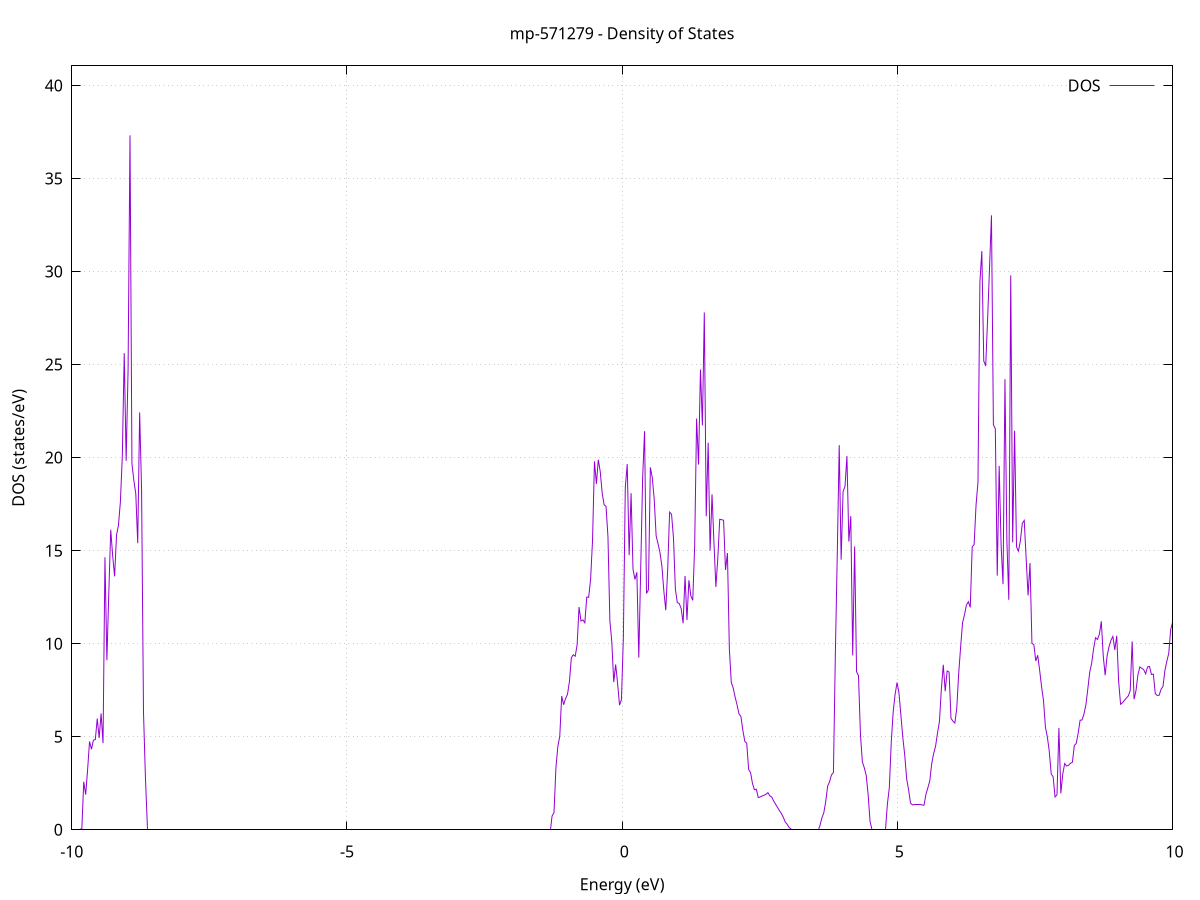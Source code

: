 set title 'mp-571279 - Density of States'
set xlabel 'Energy (eV)'
set ylabel 'DOS (states/eV)'
set grid
set xrange [-10:10]
set yrange [0:41.049]
set xzeroaxis lt -1
set terminal png size 800,600
set output 'mp-571279_dos_gnuplot.png'
plot '-' using 1:2 with lines title 'DOS'
-47.951500 0.000000
-47.916500 0.000000
-47.881400 0.000000
-47.846400 0.000000
-47.811400 0.000000
-47.776400 0.000000
-47.741400 0.000000
-47.706400 0.000000
-47.671300 0.000000
-47.636300 0.000000
-47.601300 0.000000
-47.566300 0.000000
-47.531300 0.000000
-47.496200 0.000000
-47.461200 0.000000
-47.426200 0.000000
-47.391200 0.000000
-47.356200 0.000000
-47.321200 0.000000
-47.286100 0.000000
-47.251100 0.000000
-47.216100 0.000000
-47.181100 0.000000
-47.146100 0.000000
-47.111100 0.000000
-47.076000 0.000000
-47.041000 0.000000
-47.006000 0.000000
-46.971000 0.000000
-46.936000 0.000000
-46.901000 0.000000
-46.865900 0.000000
-46.830900 0.000000
-46.795900 0.000000
-46.760900 0.000000
-46.725900 0.000000
-46.690800 0.000000
-46.655800 0.000000
-46.620800 0.000000
-46.585800 0.000000
-46.550800 0.000000
-46.515800 0.000000
-46.480700 0.000000
-46.445700 0.000000
-46.410700 0.000000
-46.375700 0.000000
-46.340700 0.000000
-46.305700 0.000000
-46.270600 0.000000
-46.235600 0.000000
-46.200600 0.000000
-46.165600 0.000000
-46.130600 0.000000
-46.095600 0.000000
-46.060500 0.000000
-46.025500 0.000000
-45.990500 0.000000
-45.955500 0.000000
-45.920500 0.000000
-45.885400 0.000000
-45.850400 0.000000
-45.815400 0.000000
-45.780400 0.000000
-45.745400 0.000000
-45.710400 0.000000
-45.675300 0.000000
-45.640300 0.000000
-45.605300 0.000000
-45.570300 0.000000
-45.535300 0.000000
-45.500300 0.000000
-45.465200 0.000000
-45.430200 0.000000
-45.395200 0.000000
-45.360200 0.000000
-45.325200 0.000000
-45.290200 0.000000
-45.255100 0.000000
-45.220100 0.000000
-45.185100 0.000000
-45.150100 0.000000
-45.115100 0.000000
-45.080100 0.000000
-45.045000 0.000000
-45.010000 0.000000
-44.975000 0.000000
-44.940000 0.000000
-44.905000 0.000000
-44.869900 0.000000
-44.834900 0.000000
-44.799900 0.000000
-44.764900 105.799300
-44.729900 84.068100
-44.694900 0.000000
-44.659800 51.051000
-44.624800 0.000000
-44.589800 0.000000
-44.554800 0.000000
-44.519800 0.000000
-44.484800 0.000000
-44.449700 0.000000
-44.414700 0.000000
-44.379700 0.000000
-44.344700 0.000000
-44.309700 0.000000
-44.274700 0.000000
-44.239600 0.000000
-44.204600 0.000000
-44.169600 0.000000
-44.134600 0.000000
-44.099600 0.000000
-44.064500 0.000000
-44.029500 0.000000
-43.994500 0.000000
-43.959500 0.000000
-43.924500 0.000000
-43.889500 0.000000
-43.854400 0.000000
-43.819400 0.000000
-43.784400 0.000000
-43.749400 0.000000
-43.714400 0.000000
-43.679400 0.000000
-43.644300 0.000000
-43.609300 0.000000
-43.574300 0.000000
-43.539300 0.000000
-43.504300 0.000000
-43.469300 0.000000
-43.434200 0.000000
-43.399200 0.000000
-43.364200 0.000000
-43.329200 0.000000
-43.294200 0.000000
-43.259200 0.000000
-43.224100 0.000000
-43.189100 0.000000
-43.154100 0.000000
-43.119100 0.000000
-43.084100 0.000000
-43.049000 0.000000
-43.014000 0.000000
-42.979000 0.000000
-42.944000 0.000000
-42.909000 0.000000
-42.874000 0.000000
-42.838900 0.000000
-42.803900 0.000000
-42.768900 0.000000
-42.733900 0.000000
-42.698900 0.000000
-42.663900 0.000000
-42.628800 0.000000
-42.593800 0.000000
-42.558800 0.000000
-42.523800 0.000000
-42.488800 0.000000
-42.453800 0.000000
-42.418700 0.000000
-42.383700 0.000000
-42.348700 0.000000
-42.313700 0.000000
-42.278700 0.000000
-42.243600 0.000000
-42.208600 0.000000
-42.173600 0.000000
-42.138600 0.000000
-42.103600 0.000000
-42.068600 0.000000
-42.033500 0.000000
-41.998500 0.000000
-41.963500 0.000000
-41.928500 0.000000
-41.893500 0.000000
-41.858500 0.000000
-41.823400 0.000000
-41.788400 0.000000
-41.753400 0.000000
-41.718400 0.000000
-41.683400 0.000000
-41.648400 0.000000
-41.613300 0.000000
-41.578300 0.000000
-41.543300 0.000000
-41.508300 0.000000
-41.473300 0.000000
-41.438200 0.000000
-41.403200 0.000000
-41.368200 0.000000
-41.333200 0.000000
-41.298200 0.000000
-41.263200 0.000000
-41.228100 0.000000
-41.193100 0.000000
-41.158100 0.000000
-41.123100 0.000000
-41.088100 0.000000
-41.053100 0.000000
-41.018000 0.000000
-40.983000 0.000000
-40.948000 0.000000
-40.913000 0.000000
-40.878000 0.000000
-40.843000 0.000000
-40.807900 0.000000
-40.772900 0.000000
-40.737900 0.000000
-40.702900 0.000000
-40.667900 0.000000
-40.632900 0.000000
-40.597800 0.000000
-40.562800 0.000000
-40.527800 0.000000
-40.492800 0.000000
-40.457800 0.000000
-40.422700 0.000000
-40.387700 0.000000
-40.352700 0.000000
-40.317700 0.000000
-40.282700 0.000000
-40.247700 0.000000
-40.212600 0.000000
-40.177600 0.000000
-40.142600 0.000000
-40.107600 0.000000
-40.072600 0.000000
-40.037600 0.000000
-40.002500 0.000000
-39.967500 0.000000
-39.932500 0.000000
-39.897500 0.000000
-39.862500 0.000000
-39.827500 0.000000
-39.792400 0.000000
-39.757400 0.000000
-39.722400 0.000000
-39.687400 0.000000
-39.652400 0.000000
-39.617300 0.000000
-39.582300 0.000000
-39.547300 0.000000
-39.512300 0.000000
-39.477300 0.000000
-39.442300 0.000000
-39.407200 0.000000
-39.372200 0.000000
-39.337200 0.000000
-39.302200 0.000000
-39.267200 0.000000
-39.232200 0.000000
-39.197100 0.000000
-39.162100 0.000000
-39.127100 0.000000
-39.092100 0.000000
-39.057100 0.000000
-39.022100 0.000000
-38.987000 0.000000
-38.952000 0.000000
-38.917000 0.000000
-38.882000 0.000000
-38.847000 0.000000
-38.812000 0.000000
-38.776900 0.000000
-38.741900 0.000000
-38.706900 0.000000
-38.671900 0.000000
-38.636900 0.000000
-38.601800 0.000000
-38.566800 0.000000
-38.531800 0.000000
-38.496800 0.000000
-38.461800 0.000000
-38.426800 0.000000
-38.391700 0.000000
-38.356700 0.000000
-38.321700 0.000000
-38.286700 0.000000
-38.251700 0.000000
-38.216700 0.000000
-38.181600 0.000000
-38.146600 0.000000
-38.111600 0.000000
-38.076600 0.000000
-38.041600 0.000000
-38.006600 0.000000
-37.971500 0.000000
-37.936500 0.000000
-37.901500 0.000000
-37.866500 0.000000
-37.831500 0.000000
-37.796400 0.000000
-37.761400 0.000000
-37.726400 0.000000
-37.691400 0.000000
-37.656400 0.000000
-37.621400 0.000000
-37.586300 0.000000
-37.551300 0.000000
-37.516300 0.000000
-37.481300 0.000000
-37.446300 0.000000
-37.411300 0.000000
-37.376200 0.000000
-37.341200 0.000000
-37.306200 0.000000
-37.271200 0.000000
-37.236200 0.000000
-37.201200 0.000000
-37.166100 0.000000
-37.131100 0.000000
-37.096100 0.000000
-37.061100 0.000000
-37.026100 0.000000
-36.991000 0.000000
-36.956000 0.000000
-36.921000 0.000000
-36.886000 0.000000
-36.851000 0.000000
-36.816000 0.000000
-36.780900 0.000000
-36.745900 0.000000
-36.710900 0.000000
-36.675900 0.000000
-36.640900 0.000000
-36.605900 0.000000
-36.570800 0.000000
-36.535800 0.000000
-36.500800 0.000000
-36.465800 0.000000
-36.430800 0.000000
-36.395800 0.000000
-36.360700 0.000000
-36.325700 0.000000
-36.290700 0.000000
-36.255700 0.000000
-36.220700 0.000000
-36.185700 0.000000
-36.150600 0.000000
-36.115600 0.000000
-36.080600 0.000000
-36.045600 0.000000
-36.010600 0.000000
-35.975500 0.000000
-35.940500 0.000000
-35.905500 0.000000
-35.870500 0.000000
-35.835500 0.000000
-35.800500 0.000000
-35.765400 0.000000
-35.730400 0.000000
-35.695400 0.000000
-35.660400 0.000000
-35.625400 0.000000
-35.590400 0.000000
-35.555300 0.000000
-35.520300 0.000000
-35.485300 0.000000
-35.450300 0.000000
-35.415300 0.000000
-35.380300 0.000000
-35.345200 0.000000
-35.310200 0.000000
-35.275200 0.000000
-35.240200 0.000000
-35.205200 0.000000
-35.170100 0.000000
-35.135100 0.000000
-35.100100 0.000000
-35.065100 0.000000
-35.030100 0.000000
-34.995100 0.000000
-34.960000 0.000000
-34.925000 0.000000
-34.890000 0.000000
-34.855000 0.000000
-34.820000 0.000000
-34.785000 0.000000
-34.749900 0.000000
-34.714900 0.000000
-34.679900 0.000000
-34.644900 0.000000
-34.609900 0.000000
-34.574900 0.000000
-34.539800 0.000000
-34.504800 0.000000
-34.469800 0.000000
-34.434800 0.000000
-34.399800 0.000000
-34.364800 0.000000
-34.329700 0.000000
-34.294700 0.000000
-34.259700 0.000000
-34.224700 0.000000
-34.189700 0.000000
-34.154600 0.000000
-34.119600 0.000000
-34.084600 0.000000
-34.049600 0.000000
-34.014600 0.000000
-33.979600 0.000000
-33.944500 0.000000
-33.909500 0.000000
-33.874500 0.000000
-33.839500 0.000000
-33.804500 0.000000
-33.769500 0.000000
-33.734400 0.000000
-33.699400 0.000000
-33.664400 0.000000
-33.629400 0.000000
-33.594400 0.000000
-33.559400 0.000000
-33.524300 0.000000
-33.489300 0.000000
-33.454300 0.000000
-33.419300 0.000000
-33.384300 0.000000
-33.349200 0.000000
-33.314200 0.000000
-33.279200 0.000000
-33.244200 0.000000
-33.209200 0.000000
-33.174200 0.000000
-33.139100 0.000000
-33.104100 0.000000
-33.069100 0.000000
-33.034100 0.000000
-32.999100 0.000000
-32.964100 0.000000
-32.929000 0.000000
-32.894000 0.000000
-32.859000 0.000000
-32.824000 0.000000
-32.789000 0.000000
-32.754000 0.000000
-32.718900 0.000000
-32.683900 0.000000
-32.648900 0.000000
-32.613900 0.000000
-32.578900 0.000000
-32.543800 0.000000
-32.508800 0.000000
-32.473800 0.000000
-32.438800 0.000000
-32.403800 0.000000
-32.368800 0.000000
-32.333700 0.000000
-32.298700 0.000000
-32.263700 0.000000
-32.228700 0.000000
-32.193700 0.000000
-32.158700 0.000000
-32.123600 0.000000
-32.088600 0.000000
-32.053600 0.000000
-32.018600 0.000000
-31.983600 0.000000
-31.948600 0.000000
-31.913500 0.000000
-31.878500 0.000000
-31.843500 0.000000
-31.808500 0.000000
-31.773500 0.000000
-31.738500 0.000000
-31.703400 0.000000
-31.668400 0.000000
-31.633400 0.000000
-31.598400 0.000000
-31.563400 0.000000
-31.528300 0.000000
-31.493300 0.000000
-31.458300 0.000000
-31.423300 0.000000
-31.388300 0.000000
-31.353300 0.000000
-31.318200 0.000000
-31.283200 0.000000
-31.248200 0.000000
-31.213200 0.000000
-31.178200 0.000000
-31.143200 0.000000
-31.108100 0.000000
-31.073100 0.000000
-31.038100 0.000000
-31.003100 0.000000
-30.968100 0.000000
-30.933100 0.000000
-30.898000 0.000000
-30.863000 0.000000
-30.828000 0.000000
-30.793000 0.000000
-30.758000 0.000000
-30.722900 0.000000
-30.687900 0.000000
-30.652900 0.000000
-30.617900 0.000000
-30.582900 0.000000
-30.547900 0.000000
-30.512800 0.000000
-30.477800 0.000000
-30.442800 0.000000
-30.407800 0.000000
-30.372800 0.000000
-30.337800 0.000000
-30.302700 0.000000
-30.267700 0.000000
-30.232700 0.000000
-30.197700 0.000000
-30.162700 0.000000
-30.127700 0.000000
-30.092600 0.000000
-30.057600 0.000000
-30.022600 0.000000
-29.987600 0.000000
-29.952600 0.000000
-29.917600 0.000000
-29.882500 0.000000
-29.847500 0.000000
-29.812500 0.000000
-29.777500 0.000000
-29.742500 0.000000
-29.707400 0.000000
-29.672400 0.000000
-29.637400 0.000000
-29.602400 0.000000
-29.567400 0.000000
-29.532400 0.000000
-29.497300 0.000000
-29.462300 0.000000
-29.427300 0.000000
-29.392300 0.000000
-29.357300 0.000000
-29.322300 0.000000
-29.287200 0.000000
-29.252200 0.000000
-29.217200 0.000000
-29.182200 0.000000
-29.147200 0.000000
-29.112200 0.000000
-29.077100 0.000000
-29.042100 0.000000
-29.007100 0.000000
-28.972100 0.000000
-28.937100 0.000000
-28.902000 0.000000
-28.867000 0.000000
-28.832000 0.000000
-28.797000 0.000000
-28.762000 0.000000
-28.727000 0.000000
-28.691900 0.000000
-28.656900 0.000000
-28.621900 0.000000
-28.586900 0.000000
-28.551900 0.000000
-28.516900 0.000000
-28.481800 0.000000
-28.446800 0.000000
-28.411800 0.000000
-28.376800 0.000000
-28.341800 0.000000
-28.306800 0.000000
-28.271700 0.000000
-28.236700 0.000000
-28.201700 0.000000
-28.166700 0.000000
-28.131700 0.000000
-28.096600 0.000000
-28.061600 0.000000
-28.026600 0.000000
-27.991600 0.000000
-27.956600 0.000000
-27.921600 0.000000
-27.886500 0.000000
-27.851500 0.000000
-27.816500 0.000000
-27.781500 0.000000
-27.746500 0.000000
-27.711500 0.000000
-27.676400 0.000000
-27.641400 0.000000
-27.606400 0.000000
-27.571400 0.000000
-27.536400 0.000000
-27.501400 0.000000
-27.466300 0.000000
-27.431300 0.000000
-27.396300 0.000000
-27.361300 0.000000
-27.326300 0.000000
-27.291300 0.000000
-27.256200 0.000000
-27.221200 0.000000
-27.186200 0.000000
-27.151200 0.000000
-27.116200 0.000000
-27.081100 0.000000
-27.046100 0.000000
-27.011100 0.000000
-26.976100 0.000000
-26.941100 0.000000
-26.906100 0.000000
-26.871000 0.000000
-26.836000 0.000000
-26.801000 0.000000
-26.766000 0.000000
-26.731000 0.000000
-26.696000 0.000000
-26.660900 0.000000
-26.625900 0.000000
-26.590900 0.000000
-26.555900 0.000000
-26.520900 0.000000
-26.485900 0.000000
-26.450800 0.000000
-26.415800 0.000000
-26.380800 0.000000
-26.345800 0.000000
-26.310800 0.000000
-26.275700 0.000000
-26.240700 0.000000
-26.205700 0.000000
-26.170700 0.000000
-26.135700 0.000000
-26.100700 0.000000
-26.065600 0.000000
-26.030600 0.000000
-25.995600 0.000000
-25.960600 0.000000
-25.925600 0.000000
-25.890600 0.000000
-25.855500 0.000000
-25.820500 0.000000
-25.785500 0.000000
-25.750500 0.000000
-25.715500 0.000000
-25.680500 0.000000
-25.645400 0.000000
-25.610400 0.000000
-25.575400 0.000000
-25.540400 0.000000
-25.505400 0.000000
-25.470400 0.000000
-25.435300 0.000000
-25.400300 0.000000
-25.365300 0.000000
-25.330300 0.000000
-25.295300 0.000000
-25.260200 0.000000
-25.225200 0.000000
-25.190200 0.000000
-25.155200 0.000000
-25.120200 0.000000
-25.085200 0.000000
-25.050100 0.000000
-25.015100 0.000000
-24.980100 0.000000
-24.945100 0.000000
-24.910100 0.000000
-24.875100 0.000000
-24.840000 0.000000
-24.805000 0.000000
-24.770000 0.000000
-24.735000 0.000000
-24.700000 0.000000
-24.665000 0.000000
-24.629900 0.000000
-24.594900 0.000000
-24.559900 0.000000
-24.524900 0.000000
-24.489900 0.000000
-24.454800 0.000000
-24.419800 0.000000
-24.384800 0.000000
-24.349800 0.000000
-24.314800 0.000000
-24.279800 0.000000
-24.244700 0.000000
-24.209700 0.000000
-24.174700 0.000000
-24.139700 0.000000
-24.104700 0.000000
-24.069700 0.000000
-24.034600 0.000000
-23.999600 0.000000
-23.964600 0.000000
-23.929600 0.000000
-23.894600 0.000000
-23.859600 0.000000
-23.824500 0.000000
-23.789500 0.000000
-23.754500 0.000000
-23.719500 0.000000
-23.684500 0.000000
-23.649400 0.000000
-23.614400 0.000000
-23.579400 0.000000
-23.544400 0.000000
-23.509400 0.000000
-23.474400 0.000000
-23.439300 0.000000
-23.404300 0.000000
-23.369300 0.000000
-23.334300 0.000000
-23.299300 0.000000
-23.264300 0.000000
-23.229200 0.000000
-23.194200 0.000000
-23.159200 0.000000
-23.124200 0.000000
-23.089200 0.000000
-23.054200 0.000000
-23.019100 38.614700
-22.984100 88.661800
-22.949100 51.796700
-22.914100 135.853700
-22.879100 45.207200
-22.844100 12.433800
-22.809000 0.000000
-22.774000 15.276400
-22.739000 15.240600
-22.704000 138.082700
-22.669000 0.000000
-22.633900 20.209200
-22.598900 0.000000
-22.563900 0.000000
-22.528900 0.000000
-22.493900 0.000000
-22.458900 0.000000
-22.423800 0.000000
-22.388800 0.000000
-22.353800 0.000000
-22.318800 0.000000
-22.283800 0.000000
-22.248800 0.000000
-22.213700 0.000000
-22.178700 0.000000
-22.143700 0.000000
-22.108700 0.000000
-22.073700 0.000000
-22.038700 0.000000
-22.003600 0.000000
-21.968600 0.000000
-21.933600 0.000000
-21.898600 0.000000
-21.863600 0.000000
-21.828500 0.000000
-21.793500 0.000000
-21.758500 0.000000
-21.723500 0.000000
-21.688500 0.000000
-21.653500 0.000000
-21.618400 0.000000
-21.583400 0.000000
-21.548400 0.000000
-21.513400 0.000000
-21.478400 0.000000
-21.443400 0.000000
-21.408300 0.000000
-21.373300 0.000000
-21.338300 0.000000
-21.303300 0.000000
-21.268300 0.000000
-21.233300 0.000000
-21.198200 0.000000
-21.163200 0.000000
-21.128200 0.000000
-21.093200 0.000000
-21.058200 0.000000
-21.023200 0.000000
-20.988100 0.000000
-20.953100 0.000000
-20.918100 0.000000
-20.883100 0.000000
-20.848100 0.000000
-20.813000 0.000000
-20.778000 0.000000
-20.743000 0.000000
-20.708000 0.000000
-20.673000 0.000000
-20.638000 0.000000
-20.602900 0.000000
-20.567900 0.000000
-20.532900 0.000000
-20.497900 0.000000
-20.462900 0.000000
-20.427900 0.000000
-20.392800 0.000000
-20.357800 0.000000
-20.322800 0.000000
-20.287800 0.000000
-20.252800 0.000000
-20.217800 0.000000
-20.182700 0.000000
-20.147700 0.000000
-20.112700 0.000000
-20.077700 0.000000
-20.042700 0.000000
-20.007600 0.000000
-19.972600 0.000000
-19.937600 0.000000
-19.902600 0.000000
-19.867600 0.000000
-19.832600 0.000000
-19.797500 0.000000
-19.762500 0.000000
-19.727500 0.000000
-19.692500 0.000000
-19.657500 0.000000
-19.622500 0.000000
-19.587400 0.000000
-19.552400 0.000000
-19.517400 0.000000
-19.482400 0.000000
-19.447400 0.000000
-19.412400 0.000000
-19.377300 0.000000
-19.342300 0.000000
-19.307300 0.000000
-19.272300 0.000000
-19.237300 0.000000
-19.202200 0.000000
-19.167200 0.000000
-19.132200 0.000000
-19.097200 0.000000
-19.062200 0.000000
-19.027200 0.000000
-18.992100 0.000000
-18.957100 0.000000
-18.922100 0.000000
-18.887100 0.000000
-18.852100 0.000000
-18.817100 0.000000
-18.782000 0.000000
-18.747000 0.000000
-18.712000 0.000000
-18.677000 0.000000
-18.642000 0.000000
-18.607000 0.000000
-18.571900 0.000000
-18.536900 0.000000
-18.501900 0.000000
-18.466900 0.000000
-18.431900 0.000000
-18.396900 0.000000
-18.361800 0.000000
-18.326800 0.000000
-18.291800 0.000000
-18.256800 0.000000
-18.221800 0.000000
-18.186700 0.000000
-18.151700 0.000000
-18.116700 0.000000
-18.081700 0.000000
-18.046700 0.000000
-18.011700 0.000000
-17.976600 0.000000
-17.941600 0.000000
-17.906600 0.000000
-17.871600 0.000000
-17.836600 0.000000
-17.801600 0.000000
-17.766500 0.000000
-17.731500 0.000000
-17.696500 0.000000
-17.661500 0.000000
-17.626500 0.000000
-17.591500 0.000000
-17.556400 0.000000
-17.521400 0.000000
-17.486400 0.000000
-17.451400 0.000000
-17.416400 0.000000
-17.381300 0.000000
-17.346300 0.000000
-17.311300 0.000000
-17.276300 0.000000
-17.241300 0.000000
-17.206300 0.000000
-17.171200 0.000000
-17.136200 0.000000
-17.101200 0.000000
-17.066200 0.000000
-17.031200 0.000000
-16.996200 0.000000
-16.961100 0.000000
-16.926100 0.000000
-16.891100 0.000000
-16.856100 0.000000
-16.821100 0.000000
-16.786100 0.000000
-16.751000 0.000000
-16.716000 0.000000
-16.681000 0.000000
-16.646000 0.000000
-16.611000 0.000000
-16.576000 0.000000
-16.540900 0.000000
-16.505900 0.000000
-16.470900 0.000000
-16.435900 0.000000
-16.400900 0.000000
-16.365800 0.000000
-16.330800 0.000000
-16.295800 0.000000
-16.260800 0.000000
-16.225800 0.000000
-16.190800 0.000000
-16.155700 0.000000
-16.120700 0.000000
-16.085700 0.000000
-16.050700 0.000000
-16.015700 0.000000
-15.980700 0.000000
-15.945600 0.000000
-15.910600 0.000000
-15.875600 0.000000
-15.840600 0.000000
-15.805600 0.000000
-15.770600 0.000000
-15.735500 0.000000
-15.700500 0.000000
-15.665500 0.000000
-15.630500 0.000000
-15.595500 0.000000
-15.560400 0.000000
-15.525400 0.000000
-15.490400 0.000000
-15.455400 0.000000
-15.420400 0.000000
-15.385400 0.000000
-15.350300 0.000000
-15.315300 0.000000
-15.280300 0.000000
-15.245300 0.000000
-15.210300 0.000000
-15.175300 0.000000
-15.140200 0.000000
-15.105200 0.000000
-15.070200 0.000000
-15.035200 0.000000
-15.000200 0.000000
-14.965200 0.000000
-14.930100 0.000000
-14.895100 0.000000
-14.860100 0.000000
-14.825100 0.000000
-14.790100 0.000000
-14.755100 0.000000
-14.720000 0.000000
-14.685000 0.000000
-14.650000 0.000000
-14.615000 0.000000
-14.580000 0.000000
-14.544900 0.000000
-14.509900 0.000000
-14.474900 0.000000
-14.439900 0.000000
-14.404900 0.000000
-14.369900 0.000000
-14.334800 0.000000
-14.299800 0.000000
-14.264800 0.000000
-14.229800 0.000000
-14.194800 0.000000
-14.159800 0.000000
-14.124700 0.000000
-14.089700 0.000000
-14.054700 0.000000
-14.019700 0.000000
-13.984700 0.000000
-13.949700 0.000000
-13.914600 0.000000
-13.879600 0.000000
-13.844600 0.000000
-13.809600 0.000000
-13.774600 0.000000
-13.739500 0.000000
-13.704500 0.000000
-13.669500 0.000000
-13.634500 0.000000
-13.599500 0.000000
-13.564500 0.000000
-13.529400 0.000000
-13.494400 0.000000
-13.459400 0.000000
-13.424400 0.000000
-13.389400 0.000000
-13.354400 0.000000
-13.319300 0.000000
-13.284300 0.000000
-13.249300 0.000000
-13.214300 0.000000
-13.179300 0.000000
-13.144300 0.000000
-13.109200 0.000000
-13.074200 0.000000
-13.039200 0.000000
-13.004200 0.000000
-12.969200 0.000000
-12.934100 0.000000
-12.899100 0.000000
-12.864100 0.000000
-12.829100 0.000000
-12.794100 0.000000
-12.759100 0.000000
-12.724000 0.000000
-12.689000 0.000000
-12.654000 0.000000
-12.619000 0.000000
-12.584000 0.000000
-12.549000 0.000000
-12.513900 0.000000
-12.478900 0.000000
-12.443900 0.000000
-12.408900 0.000000
-12.373900 0.000000
-12.338900 0.000000
-12.303800 0.000000
-12.268800 0.000000
-12.233800 0.000000
-12.198800 0.000000
-12.163800 0.000000
-12.128800 0.000000
-12.093700 0.000000
-12.058700 0.000000
-12.023700 0.000000
-11.988700 0.000000
-11.953700 0.000000
-11.918600 0.000000
-11.883600 0.000000
-11.848600 0.000000
-11.813600 0.000000
-11.778600 0.000000
-11.743600 0.000000
-11.708500 0.000000
-11.673500 0.000000
-11.638500 0.000000
-11.603500 0.000000
-11.568500 0.000000
-11.533500 0.000000
-11.498400 0.000000
-11.463400 0.000000
-11.428400 0.000000
-11.393400 0.000000
-11.358400 0.000000
-11.323400 0.000000
-11.288300 0.000000
-11.253300 0.000000
-11.218300 0.000000
-11.183300 0.000000
-11.148300 0.000000
-11.113200 0.000000
-11.078200 0.000000
-11.043200 0.000000
-11.008200 0.000000
-10.973200 0.000000
-10.938200 0.000000
-10.903100 0.000000
-10.868100 0.000000
-10.833100 0.000000
-10.798100 0.000000
-10.763100 0.000000
-10.728100 0.000000
-10.693000 0.000000
-10.658000 0.000000
-10.623000 0.000000
-10.588000 0.000000
-10.553000 0.000000
-10.518000 0.000000
-10.482900 0.000000
-10.447900 0.000000
-10.412900 0.000000
-10.377900 0.000000
-10.342900 0.000000
-10.307900 0.000000
-10.272800 0.000000
-10.237800 0.000000
-10.202800 0.000000
-10.167800 0.000000
-10.132800 0.000000
-10.097700 0.000000
-10.062700 0.000000
-10.027700 0.000000
-9.992700 0.000000
-9.957700 0.000000
-9.922700 0.000000
-9.887600 0.000000
-9.852600 0.000000
-9.817600 0.051800
-9.782600 2.580100
-9.747600 1.889400
-9.712600 3.228000
-9.677500 4.745400
-9.642500 4.325100
-9.607500 4.816300
-9.572500 4.847200
-9.537500 5.977800
-9.502500 4.934100
-9.467400 6.253300
-9.432400 4.652000
-9.397400 14.643700
-9.362400 9.109400
-9.327400 12.757500
-9.292300 16.122100
-9.257300 14.724500
-9.222300 13.617300
-9.187300 15.825400
-9.152300 16.357500
-9.117300 17.613100
-9.082200 20.050800
-9.047200 25.611800
-9.012200 19.829300
-8.977200 24.719400
-8.942200 37.317700
-8.907200 19.668100
-8.872100 18.761700
-8.837100 18.057200
-8.802100 15.401200
-8.767100 22.426000
-8.732100 18.286800
-8.697100 6.303800
-8.662000 2.809100
-8.627000 0.000000
-8.592000 0.000000
-8.557000 0.000000
-8.522000 0.000000
-8.486900 0.000000
-8.451900 0.000000
-8.416900 0.000000
-8.381900 0.000000
-8.346900 0.000000
-8.311900 0.000000
-8.276800 0.000000
-8.241800 0.000000
-8.206800 0.000000
-8.171800 0.000000
-8.136800 0.000000
-8.101800 0.000000
-8.066700 0.000000
-8.031700 0.000000
-7.996700 0.000000
-7.961700 0.000000
-7.926700 0.000000
-7.891700 0.000000
-7.856600 0.000000
-7.821600 0.000000
-7.786600 0.000000
-7.751600 0.000000
-7.716600 0.000000
-7.681600 0.000000
-7.646500 0.000000
-7.611500 0.000000
-7.576500 0.000000
-7.541500 0.000000
-7.506500 0.000000
-7.471400 0.000000
-7.436400 0.000000
-7.401400 0.000000
-7.366400 0.000000
-7.331400 0.000000
-7.296400 0.000000
-7.261300 0.000000
-7.226300 0.000000
-7.191300 0.000000
-7.156300 0.000000
-7.121300 0.000000
-7.086300 0.000000
-7.051200 0.000000
-7.016200 0.000000
-6.981200 0.000000
-6.946200 0.000000
-6.911200 0.000000
-6.876200 0.000000
-6.841100 0.000000
-6.806100 0.000000
-6.771100 0.000000
-6.736100 0.000000
-6.701100 0.000000
-6.666000 0.000000
-6.631000 0.000000
-6.596000 0.000000
-6.561000 0.000000
-6.526000 0.000000
-6.491000 0.000000
-6.455900 0.000000
-6.420900 0.000000
-6.385900 0.000000
-6.350900 0.000000
-6.315900 0.000000
-6.280900 0.000000
-6.245800 0.000000
-6.210800 0.000000
-6.175800 0.000000
-6.140800 0.000000
-6.105800 0.000000
-6.070800 0.000000
-6.035700 0.000000
-6.000700 0.000000
-5.965700 0.000000
-5.930700 0.000000
-5.895700 0.000000
-5.860700 0.000000
-5.825600 0.000000
-5.790600 0.000000
-5.755600 0.000000
-5.720600 0.000000
-5.685600 0.000000
-5.650500 0.000000
-5.615500 0.000000
-5.580500 0.000000
-5.545500 0.000000
-5.510500 0.000000
-5.475500 0.000000
-5.440400 0.000000
-5.405400 0.000000
-5.370400 0.000000
-5.335400 0.000000
-5.300400 0.000000
-5.265400 0.000000
-5.230300 0.000000
-5.195300 0.000000
-5.160300 0.000000
-5.125300 0.000000
-5.090300 0.000000
-5.055300 0.000000
-5.020200 0.000000
-4.985200 0.000000
-4.950200 0.000000
-4.915200 0.000000
-4.880200 0.000000
-4.845100 0.000000
-4.810100 0.000000
-4.775100 0.000000
-4.740100 0.000000
-4.705100 0.000000
-4.670100 0.000000
-4.635000 0.000000
-4.600000 0.000000
-4.565000 0.000000
-4.530000 0.000000
-4.495000 0.000000
-4.460000 0.000000
-4.424900 0.000000
-4.389900 0.000000
-4.354900 0.000000
-4.319900 0.000000
-4.284900 0.000000
-4.249900 0.000000
-4.214800 0.000000
-4.179800 0.000000
-4.144800 0.000000
-4.109800 0.000000
-4.074800 0.000000
-4.039700 0.000000
-4.004700 0.000000
-3.969700 0.000000
-3.934700 0.000000
-3.899700 0.000000
-3.864700 0.000000
-3.829600 0.000000
-3.794600 0.000000
-3.759600 0.000000
-3.724600 0.000000
-3.689600 0.000000
-3.654600 0.000000
-3.619500 0.000000
-3.584500 0.000000
-3.549500 0.000000
-3.514500 0.000000
-3.479500 0.000000
-3.444500 0.000000
-3.409400 0.000000
-3.374400 0.000000
-3.339400 0.000000
-3.304400 0.000000
-3.269400 0.000000
-3.234400 0.000000
-3.199300 0.000000
-3.164300 0.000000
-3.129300 0.000000
-3.094300 0.000000
-3.059300 0.000000
-3.024200 0.000000
-2.989200 0.000000
-2.954200 0.000000
-2.919200 0.000000
-2.884200 0.000000
-2.849200 0.000000
-2.814100 0.000000
-2.779100 0.000000
-2.744100 0.000000
-2.709100 0.000000
-2.674100 0.000000
-2.639100 0.000000
-2.604000 0.000000
-2.569000 0.000000
-2.534000 0.000000
-2.499000 0.000000
-2.464000 0.000000
-2.429000 0.000000
-2.393900 0.000000
-2.358900 0.000000
-2.323900 0.000000
-2.288900 0.000000
-2.253900 0.000000
-2.218800 0.000000
-2.183800 0.000000
-2.148800 0.000000
-2.113800 0.000000
-2.078800 0.000000
-2.043800 0.000000
-2.008700 0.000000
-1.973700 0.000000
-1.938700 0.000000
-1.903700 0.000000
-1.868700 0.000000
-1.833700 0.000000
-1.798600 0.000000
-1.763600 0.000000
-1.728600 0.000000
-1.693600 0.000000
-1.658600 0.000000
-1.623600 0.000000
-1.588500 0.000000
-1.553500 0.000000
-1.518500 0.000000
-1.483500 0.000000
-1.448500 0.000000
-1.413500 0.000000
-1.378400 0.000000
-1.343400 0.000000
-1.308400 0.000000
-1.273400 0.737500
-1.238400 0.923800
-1.203300 3.330100
-1.168300 4.478200
-1.133300 5.028000
-1.098300 7.185900
-1.063300 6.720800
-1.028300 7.058600
-0.993200 7.277600
-0.958200 7.956500
-0.923200 9.250900
-0.888200 9.404600
-0.853200 9.324400
-0.818200 9.928600
-0.783100 11.970400
-0.748100 11.215600
-0.713100 11.278600
-0.678100 11.121300
-0.643100 12.502700
-0.608100 12.492400
-0.573000 13.471000
-0.538000 15.551400
-0.503000 19.797500
-0.468000 18.585100
-0.433000 19.886900
-0.397900 19.241600
-0.362900 18.101800
-0.327900 17.468900
-0.292900 17.378900
-0.257900 15.757000
-0.222900 11.230300
-0.187800 10.093200
-0.152800 7.933700
-0.117800 8.882800
-0.082800 7.872400
-0.047800 6.695200
-0.012800 6.988400
0.022300 10.349200
0.057300 18.388500
0.092300 19.650200
0.127300 14.756200
0.162300 18.090300
0.197300 14.008200
0.232400 13.453400
0.267400 13.836800
0.302400 9.249900
0.337400 14.035000
0.372400 18.924500
0.407500 21.421800
0.442500 12.699100
0.477500 12.895700
0.512500 19.473400
0.547500 18.925900
0.582500 17.773500
0.617600 15.796300
0.652600 15.361200
0.687600 14.895700
0.722600 14.157600
0.757600 12.833800
0.792600 11.798900
0.827700 14.005900
0.862700 17.068200
0.897700 16.951600
0.932700 15.678700
0.967700 12.913300
1.002700 12.208900
1.037800 12.159100
1.072800 11.883800
1.107800 11.099100
1.142800 13.640600
1.177800 11.274500
1.212800 13.408700
1.247900 12.572700
1.282900 12.326600
1.317900 15.278000
1.352900 22.097500
1.387900 19.626000
1.423000 24.729300
1.458000 21.726500
1.493000 27.796800
1.528000 16.842300
1.563000 20.797300
1.598000 15.001600
1.633100 18.025800
1.668100 15.445000
1.703100 13.049200
1.738100 14.589800
1.773100 16.682100
1.808100 16.663400
1.843200 16.633300
1.878200 13.965100
1.913200 14.870000
1.948200 9.709200
1.983200 7.914200
2.018200 7.617400
2.053300 7.126800
2.088300 6.708200
2.123300 6.224900
2.158300 6.087100
2.193300 5.343100
2.228400 4.755600
2.263400 4.653400
2.298400 3.238000
2.333400 3.073100
2.368400 2.481400
2.403400 2.155400
2.438500 2.178600
2.473500 1.730200
2.508500 1.769300
2.543500 1.813800
2.578500 1.858300
2.613500 1.907200
2.648600 1.995500
2.683600 1.819800
2.718600 1.757500
2.753600 1.544300
2.788600 1.368600
2.823600 1.199600
2.858700 1.030500
2.893700 0.869100
2.928700 0.670300
2.963700 0.418800
2.998700 0.293600
3.033700 0.128800
3.068800 0.000000
3.103800 0.000000
3.138800 0.000000
3.173800 0.000000
3.208800 0.000000
3.243900 0.000000
3.278900 0.000000
3.313900 0.000000
3.348900 0.000000
3.383900 0.000000
3.418900 0.000000
3.454000 0.000000
3.489000 0.000000
3.524000 0.000000
3.559000 0.000000
3.594000 0.219400
3.629000 0.635600
3.664100 0.911300
3.699100 1.513000
3.734100 2.351300
3.769100 2.583000
3.804100 2.952000
3.839100 3.072700
3.874200 9.481700
3.909200 14.838500
3.944200 20.670000
3.979200 14.510100
4.014200 18.182200
4.049300 18.446400
4.084300 20.079600
4.119300 15.488700
4.154300 16.851100
4.189300 9.369200
4.224300 15.228000
4.259400 8.491900
4.294400 8.279700
4.329400 5.161200
4.364400 3.652700
4.399400 3.333800
4.434400 2.930100
4.469500 1.900500
4.504500 0.442500
4.539500 0.008500
4.574500 0.000000
4.609500 0.000000
4.644500 0.000000
4.679600 0.000000
4.714600 0.000000
4.749600 0.000000
4.784600 0.000000
4.819600 1.380200
4.854700 2.259900
4.889700 4.701200
4.924700 6.337700
4.959700 7.270900
4.994700 7.913700
5.029700 7.368400
5.064800 6.155500
5.099800 4.951500
5.134800 4.011500
5.169800 2.735200
5.204800 2.148600
5.239800 1.427400
5.274900 1.334300
5.309900 1.334100
5.344900 1.333900
5.379900 1.333800
5.414900 1.333600
5.449900 1.333400
5.485000 1.322800
5.520000 1.904200
5.555000 2.257500
5.590000 2.630700
5.625000 3.556600
5.660000 4.097700
5.695100 4.492400
5.730100 5.195600
5.765100 5.814400
5.800100 7.552500
5.835100 8.868200
5.870200 7.444000
5.905200 8.533500
5.940200 8.475400
5.975200 5.984400
6.010200 5.837100
6.045200 5.734800
6.080300 6.535300
6.115300 8.414700
6.150300 9.817200
6.185300 11.123800
6.220300 11.557300
6.255300 12.066800
6.290400 12.257100
6.325400 11.951000
6.360400 15.200700
6.395400 15.323900
6.430400 17.448000
6.465400 18.676400
6.500500 29.421600
6.535500 31.097800
6.570500 25.192600
6.605500 24.923700
6.640500 27.426200
6.675600 30.214100
6.710600 33.017400
6.745600 21.766000
6.780600 21.549200
6.815600 13.657300
6.850600 19.558900
6.885700 15.295400
6.920700 13.199700
6.955700 24.210500
6.990700 15.543300
7.025700 12.358800
7.060700 29.791900
7.095800 15.447500
7.130800 21.443500
7.165800 15.210400
7.200800 14.973200
7.235800 15.528700
7.270800 16.460700
7.305900 16.622000
7.340900 14.577500
7.375900 12.592600
7.410900 14.332200
7.445900 10.019800
7.480900 9.943200
7.516000 9.069600
7.551000 9.376400
7.586000 8.575800
7.621000 7.683900
7.656000 6.943200
7.691100 5.518000
7.726100 4.988300
7.761100 4.214300
7.796100 3.002100
7.831100 2.846300
7.866100 1.763500
7.901200 1.879800
7.936200 5.470400
7.971200 1.952200
8.006200 2.998300
8.041200 3.559200
8.076200 3.425300
8.111300 3.466400
8.146300 3.573300
8.181300 3.627500
8.216300 4.531200
8.251300 4.639600
8.286300 5.196200
8.321400 5.889500
8.356400 5.899300
8.391400 6.221700
8.426400 6.715300
8.461400 7.573600
8.496500 8.481100
8.531500 8.949700
8.566500 9.739700
8.601500 10.321400
8.636500 10.224900
8.671500 10.506000
8.706600 11.200600
8.741600 9.346400
8.776600 8.300400
8.811600 9.335000
8.846600 9.842800
8.881600 10.182700
8.916700 10.389000
8.951700 9.659900
8.986700 10.426700
9.021700 7.954500
9.056700 6.743500
9.091700 6.827900
9.126800 6.953700
9.161800 7.078900
9.196800 7.196100
9.231800 7.479400
9.266800 10.121800
9.301900 7.015300
9.336900 7.482400
9.371900 8.331900
9.406900 8.748500
9.441900 8.678600
9.476900 8.603900
9.512000 8.379700
9.547000 8.754600
9.582000 8.777200
9.617000 8.343300
9.652000 8.367400
9.687000 7.315500
9.722100 7.218000
9.757100 7.228600
9.792100 7.547800
9.827100 7.699900
9.862100 8.561900
9.897100 9.054400
9.932200 9.486000
9.967200 10.763400
10.002200 11.157200
10.037200 11.073300
10.072200 10.500500
10.107200 10.871100
10.142300 10.876300
10.177300 11.609900
10.212300 12.859200
10.247300 11.957000
10.282300 10.694900
10.317400 10.838000
10.352400 10.969800
10.387400 10.104900
10.422400 9.621400
10.457400 8.591900
10.492400 8.444600
10.527500 11.462400
10.562500 11.330300
10.597500 11.242600
10.632500 13.894900
10.667500 12.150900
10.702500 11.898500
10.737600 12.941000
10.772600 13.174500
10.807600 13.187900
10.842600 14.786500
10.877600 14.376400
10.912600 12.076000
10.947700 12.717100
10.982700 11.917800
11.017700 11.276800
11.052700 12.787300
11.087700 13.114500
11.122800 12.792100
11.157800 14.638600
11.192800 15.688600
11.227800 14.370000
11.262800 16.152500
11.297800 12.840200
11.332900 12.773200
11.367900 12.521800
11.402900 11.622900
11.437900 12.153300
11.472900 13.141500
11.507900 12.944000
11.543000 12.124300
11.578000 11.136200
11.613000 11.795900
11.648000 14.391700
11.683000 12.651600
11.718000 11.111200
11.753100 8.943300
11.788100 10.051600
11.823100 11.252800
11.858100 11.347100
11.893100 12.085600
11.928100 11.895200
11.963200 10.524500
11.998200 9.797400
12.033200 10.767600
12.068200 13.583400
12.103200 12.617500
12.138300 12.172400
12.173300 12.332500
12.208300 13.837500
12.243300 15.699000
12.278300 14.967400
12.313300 15.085200
12.348400 14.187800
12.383400 12.773500
12.418400 13.624700
12.453400 15.827100
12.488400 14.975800
12.523400 13.367600
12.558500 11.031800
12.593500 10.271600
12.628500 11.647300
12.663500 13.981000
12.698500 12.417700
12.733500 13.278100
12.768600 13.721000
12.803600 15.507600
12.838600 15.231300
12.873600 10.699600
12.908600 9.913300
12.943700 10.795400
12.978700 13.110500
13.013700 13.722500
13.048700 13.995500
13.083700 15.987500
13.118700 14.969500
13.153800 13.353300
13.188800 12.210800
13.223800 11.834500
13.258800 12.518000
13.293800 12.042300
13.328800 11.289500
13.363900 11.409500
13.398900 12.734200
13.433900 13.540600
13.468900 12.376300
13.503900 11.123100
13.538900 11.760700
13.574000 12.627500
13.609000 11.680700
13.644000 13.221300
13.679000 13.010000
13.714000 11.861700
13.749100 11.178700
13.784100 12.221800
13.819100 13.772900
13.854100 13.286900
13.889100 11.698500
13.924100 10.832200
13.959200 10.337900
13.994200 10.789100
14.029200 12.336600
14.064200 12.071700
14.099200 12.146600
14.134200 11.067000
14.169300 10.365400
14.204300 10.982000
14.239300 11.677000
14.274300 11.126100
14.309300 11.055200
14.344300 9.886300
14.379400 9.242100
14.414400 9.327800
14.449400 10.455400
14.484400 11.237400
14.519400 11.862800
14.554400 12.802300
14.589500 12.493800
14.624500 11.555800
14.659500 11.290500
14.694500 12.827100
14.729500 11.893700
14.764600 11.963000
14.799600 11.422300
14.834600 10.551200
14.869600 10.358900
14.904600 10.843600
14.939600 11.195500
14.974700 11.903500
15.009700 11.794100
15.044700 12.169700
15.079700 13.068200
15.114700 11.516700
15.149700 11.280100
15.184800 12.506100
15.219800 10.753600
15.254800 12.028400
15.289800 11.085700
15.324800 9.502500
15.359800 9.778600
15.394900 11.107600
15.429900 12.907900
15.464900 12.067900
15.499900 10.944900
15.534900 11.798700
15.570000 12.637600
15.605000 12.169300
15.640000 11.852300
15.675000 13.545100
15.710000 14.499100
15.745000 12.824600
15.780100 13.449800
15.815100 15.988500
15.850100 13.820100
15.885100 11.984000
15.920100 9.937900
15.955100 12.965100
15.990200 11.259400
16.025200 11.409300
16.060200 13.013300
16.095200 13.051500
16.130200 13.264500
16.165200 12.758300
16.200300 12.276500
16.235300 10.910800
16.270300 10.942600
16.305300 11.786600
16.340300 12.703200
16.375300 11.772700
16.410400 11.457400
16.445400 12.699800
16.480400 13.413800
16.515400 12.508000
16.550400 11.706100
16.585500 12.467300
16.620500 13.188400
16.655500 14.035500
16.690500 12.828700
16.725500 12.206100
16.760500 11.846400
16.795600 11.708300
16.830600 13.014500
16.865600 13.255500
16.900600 13.892600
16.935600 12.872200
16.970600 12.624200
17.005700 14.058500
17.040700 13.792600
17.075700 13.318600
17.110700 12.978100
17.145700 12.329900
17.180700 12.464800
17.215800 13.306700
17.250800 13.713500
17.285800 13.046100
17.320800 13.496000
17.355800 14.005200
17.390900 14.063500
17.425900 12.706500
17.460900 12.497400
17.495900 12.573000
17.530900 13.420000
17.565900 13.463200
17.601000 12.828600
17.636000 13.155000
17.671000 14.098600
17.706000 13.513900
17.741000 13.169100
17.776000 13.383700
17.811100 13.917300
17.846100 14.647300
17.881100 12.661900
17.916100 14.239400
17.951100 13.292600
17.986100 12.065600
18.021200 10.638200
18.056200 9.824300
18.091200 9.713100
18.126200 10.747900
18.161200 10.233900
18.196300 9.653900
18.231300 11.327700
18.266300 9.169700
18.301300 7.611200
18.336300 8.291800
18.371300 8.294000
18.406400 6.430300
18.441400 5.398600
18.476400 5.075200
18.511400 4.391400
18.546400 3.370100
18.581400 2.630100
18.616500 2.368700
18.651500 2.048500
18.686500 1.745900
18.721500 1.060800
18.756500 1.042700
18.791500 1.246700
18.826600 0.950200
18.861600 0.451200
18.896600 0.006600
18.931600 0.000000
18.966600 0.000000
19.001600 0.000000
19.036700 0.000000
19.071700 0.000000
19.106700 0.000000
19.141700 0.000000
19.176700 0.000000
19.211800 0.000000
19.246800 0.000000
19.281800 0.000000
19.316800 0.000000
19.351800 0.000000
19.386800 0.000000
19.421900 0.000000
19.456900 0.000000
19.491900 0.000000
19.526900 0.000000
19.561900 0.000000
19.596900 0.000000
19.632000 0.000000
19.667000 0.000000
19.702000 0.000000
19.737000 0.000000
19.772000 0.000000
19.807000 0.000000
19.842100 0.000000
19.877100 0.000000
19.912100 0.000000
19.947100 0.000000
19.982100 0.000000
20.017200 0.000000
20.052200 0.000000
20.087200 0.000000
20.122200 0.000000
20.157200 0.000000
20.192200 0.000000
20.227300 0.000000
20.262300 0.000000
20.297300 0.000000
20.332300 0.000000
20.367300 0.000000
20.402300 0.000000
20.437400 0.000000
20.472400 0.000000
20.507400 0.000000
20.542400 0.000000
20.577400 0.000000
20.612400 0.000000
20.647500 0.000000
20.682500 0.000000
20.717500 0.000000
20.752500 0.000000
20.787500 0.000000
20.822500 0.000000
20.857600 0.000000
20.892600 0.000000
20.927600 0.000000
20.962600 0.000000
20.997600 0.000000
21.032700 0.000000
21.067700 0.000000
21.102700 0.000000
21.137700 0.000000
21.172700 0.000000
21.207700 0.000000
21.242800 0.000000
21.277800 0.000000
21.312800 0.000000
21.347800 0.000000
21.382800 0.000000
21.417800 0.000000
21.452900 0.000000
21.487900 0.000000
21.522900 0.000000
21.557900 0.000000
21.592900 0.000000
21.627900 0.000000
21.663000 0.000000
21.698000 0.000000
21.733000 0.000000
21.768000 0.000000
21.803000 0.000000
21.838100 0.000000
21.873100 0.000000
21.908100 0.000000
21.943100 0.000000
21.978100 0.000000
22.013100 0.000000
22.048200 0.000000
22.083200 0.000000
e
